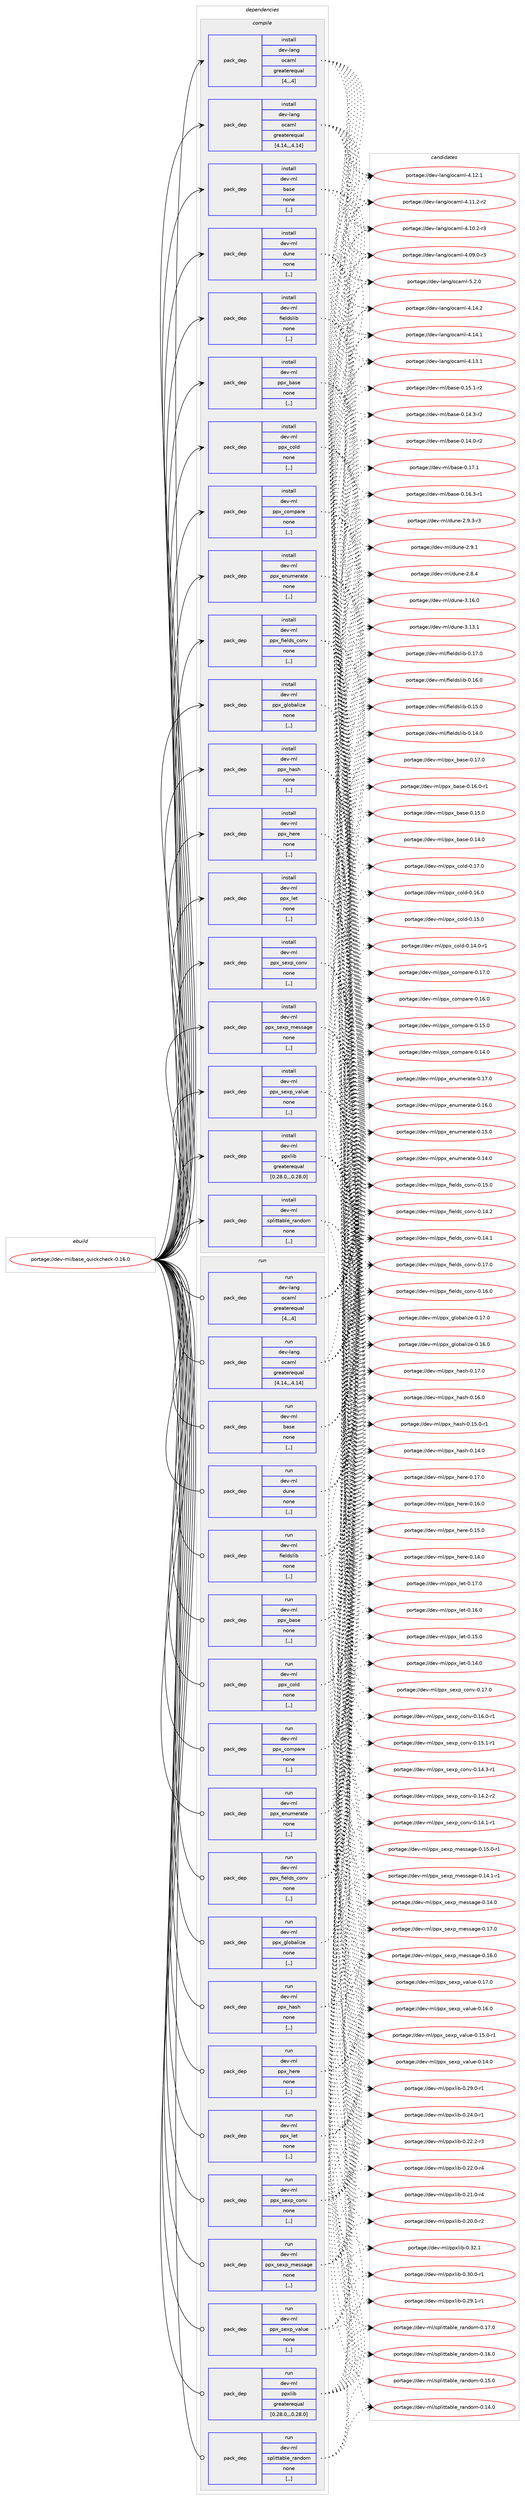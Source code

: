 digraph prolog {

# *************
# Graph options
# *************

newrank=true;
concentrate=true;
compound=true;
graph [rankdir=LR,fontname=Helvetica,fontsize=10,ranksep=1.5];#, ranksep=2.5, nodesep=0.2];
edge  [arrowhead=vee];
node  [fontname=Helvetica,fontsize=10];

# **********
# The ebuild
# **********

subgraph cluster_leftcol {
color=gray;
label=<<i>ebuild</i>>;
id [label="portage://dev-ml/base_quickcheck-0.16.0", color=red, width=4, href="../dev-ml/base_quickcheck-0.16.0.svg"];
}

# ****************
# The dependencies
# ****************

subgraph cluster_midcol {
color=gray;
label=<<i>dependencies</i>>;
subgraph cluster_compile {
fillcolor="#eeeeee";
style=filled;
label=<<i>compile</i>>;
subgraph pack447653 {
dependency611896 [label=<<TABLE BORDER="0" CELLBORDER="1" CELLSPACING="0" CELLPADDING="4" WIDTH="220"><TR><TD ROWSPAN="6" CELLPADDING="30">pack_dep</TD></TR><TR><TD WIDTH="110">install</TD></TR><TR><TD>dev-lang</TD></TR><TR><TD>ocaml</TD></TR><TR><TD>greaterequal</TD></TR><TR><TD>[4,,,4]</TD></TR></TABLE>>, shape=none, color=blue];
}
id:e -> dependency611896:w [weight=20,style="solid",arrowhead="vee"];
subgraph pack447654 {
dependency611897 [label=<<TABLE BORDER="0" CELLBORDER="1" CELLSPACING="0" CELLPADDING="4" WIDTH="220"><TR><TD ROWSPAN="6" CELLPADDING="30">pack_dep</TD></TR><TR><TD WIDTH="110">install</TD></TR><TR><TD>dev-lang</TD></TR><TR><TD>ocaml</TD></TR><TR><TD>greaterequal</TD></TR><TR><TD>[4.14,,,4.14]</TD></TR></TABLE>>, shape=none, color=blue];
}
id:e -> dependency611897:w [weight=20,style="solid",arrowhead="vee"];
subgraph pack447655 {
dependency611898 [label=<<TABLE BORDER="0" CELLBORDER="1" CELLSPACING="0" CELLPADDING="4" WIDTH="220"><TR><TD ROWSPAN="6" CELLPADDING="30">pack_dep</TD></TR><TR><TD WIDTH="110">install</TD></TR><TR><TD>dev-ml</TD></TR><TR><TD>base</TD></TR><TR><TD>none</TD></TR><TR><TD>[,,]</TD></TR></TABLE>>, shape=none, color=blue];
}
id:e -> dependency611898:w [weight=20,style="solid",arrowhead="vee"];
subgraph pack447656 {
dependency611899 [label=<<TABLE BORDER="0" CELLBORDER="1" CELLSPACING="0" CELLPADDING="4" WIDTH="220"><TR><TD ROWSPAN="6" CELLPADDING="30">pack_dep</TD></TR><TR><TD WIDTH="110">install</TD></TR><TR><TD>dev-ml</TD></TR><TR><TD>dune</TD></TR><TR><TD>none</TD></TR><TR><TD>[,,]</TD></TR></TABLE>>, shape=none, color=blue];
}
id:e -> dependency611899:w [weight=20,style="solid",arrowhead="vee"];
subgraph pack447657 {
dependency611900 [label=<<TABLE BORDER="0" CELLBORDER="1" CELLSPACING="0" CELLPADDING="4" WIDTH="220"><TR><TD ROWSPAN="6" CELLPADDING="30">pack_dep</TD></TR><TR><TD WIDTH="110">install</TD></TR><TR><TD>dev-ml</TD></TR><TR><TD>fieldslib</TD></TR><TR><TD>none</TD></TR><TR><TD>[,,]</TD></TR></TABLE>>, shape=none, color=blue];
}
id:e -> dependency611900:w [weight=20,style="solid",arrowhead="vee"];
subgraph pack447658 {
dependency611901 [label=<<TABLE BORDER="0" CELLBORDER="1" CELLSPACING="0" CELLPADDING="4" WIDTH="220"><TR><TD ROWSPAN="6" CELLPADDING="30">pack_dep</TD></TR><TR><TD WIDTH="110">install</TD></TR><TR><TD>dev-ml</TD></TR><TR><TD>ppx_base</TD></TR><TR><TD>none</TD></TR><TR><TD>[,,]</TD></TR></TABLE>>, shape=none, color=blue];
}
id:e -> dependency611901:w [weight=20,style="solid",arrowhead="vee"];
subgraph pack447659 {
dependency611902 [label=<<TABLE BORDER="0" CELLBORDER="1" CELLSPACING="0" CELLPADDING="4" WIDTH="220"><TR><TD ROWSPAN="6" CELLPADDING="30">pack_dep</TD></TR><TR><TD WIDTH="110">install</TD></TR><TR><TD>dev-ml</TD></TR><TR><TD>ppx_cold</TD></TR><TR><TD>none</TD></TR><TR><TD>[,,]</TD></TR></TABLE>>, shape=none, color=blue];
}
id:e -> dependency611902:w [weight=20,style="solid",arrowhead="vee"];
subgraph pack447660 {
dependency611903 [label=<<TABLE BORDER="0" CELLBORDER="1" CELLSPACING="0" CELLPADDING="4" WIDTH="220"><TR><TD ROWSPAN="6" CELLPADDING="30">pack_dep</TD></TR><TR><TD WIDTH="110">install</TD></TR><TR><TD>dev-ml</TD></TR><TR><TD>ppx_compare</TD></TR><TR><TD>none</TD></TR><TR><TD>[,,]</TD></TR></TABLE>>, shape=none, color=blue];
}
id:e -> dependency611903:w [weight=20,style="solid",arrowhead="vee"];
subgraph pack447661 {
dependency611904 [label=<<TABLE BORDER="0" CELLBORDER="1" CELLSPACING="0" CELLPADDING="4" WIDTH="220"><TR><TD ROWSPAN="6" CELLPADDING="30">pack_dep</TD></TR><TR><TD WIDTH="110">install</TD></TR><TR><TD>dev-ml</TD></TR><TR><TD>ppx_enumerate</TD></TR><TR><TD>none</TD></TR><TR><TD>[,,]</TD></TR></TABLE>>, shape=none, color=blue];
}
id:e -> dependency611904:w [weight=20,style="solid",arrowhead="vee"];
subgraph pack447662 {
dependency611905 [label=<<TABLE BORDER="0" CELLBORDER="1" CELLSPACING="0" CELLPADDING="4" WIDTH="220"><TR><TD ROWSPAN="6" CELLPADDING="30">pack_dep</TD></TR><TR><TD WIDTH="110">install</TD></TR><TR><TD>dev-ml</TD></TR><TR><TD>ppx_fields_conv</TD></TR><TR><TD>none</TD></TR><TR><TD>[,,]</TD></TR></TABLE>>, shape=none, color=blue];
}
id:e -> dependency611905:w [weight=20,style="solid",arrowhead="vee"];
subgraph pack447663 {
dependency611906 [label=<<TABLE BORDER="0" CELLBORDER="1" CELLSPACING="0" CELLPADDING="4" WIDTH="220"><TR><TD ROWSPAN="6" CELLPADDING="30">pack_dep</TD></TR><TR><TD WIDTH="110">install</TD></TR><TR><TD>dev-ml</TD></TR><TR><TD>ppx_globalize</TD></TR><TR><TD>none</TD></TR><TR><TD>[,,]</TD></TR></TABLE>>, shape=none, color=blue];
}
id:e -> dependency611906:w [weight=20,style="solid",arrowhead="vee"];
subgraph pack447664 {
dependency611907 [label=<<TABLE BORDER="0" CELLBORDER="1" CELLSPACING="0" CELLPADDING="4" WIDTH="220"><TR><TD ROWSPAN="6" CELLPADDING="30">pack_dep</TD></TR><TR><TD WIDTH="110">install</TD></TR><TR><TD>dev-ml</TD></TR><TR><TD>ppx_hash</TD></TR><TR><TD>none</TD></TR><TR><TD>[,,]</TD></TR></TABLE>>, shape=none, color=blue];
}
id:e -> dependency611907:w [weight=20,style="solid",arrowhead="vee"];
subgraph pack447665 {
dependency611908 [label=<<TABLE BORDER="0" CELLBORDER="1" CELLSPACING="0" CELLPADDING="4" WIDTH="220"><TR><TD ROWSPAN="6" CELLPADDING="30">pack_dep</TD></TR><TR><TD WIDTH="110">install</TD></TR><TR><TD>dev-ml</TD></TR><TR><TD>ppx_here</TD></TR><TR><TD>none</TD></TR><TR><TD>[,,]</TD></TR></TABLE>>, shape=none, color=blue];
}
id:e -> dependency611908:w [weight=20,style="solid",arrowhead="vee"];
subgraph pack447666 {
dependency611909 [label=<<TABLE BORDER="0" CELLBORDER="1" CELLSPACING="0" CELLPADDING="4" WIDTH="220"><TR><TD ROWSPAN="6" CELLPADDING="30">pack_dep</TD></TR><TR><TD WIDTH="110">install</TD></TR><TR><TD>dev-ml</TD></TR><TR><TD>ppx_let</TD></TR><TR><TD>none</TD></TR><TR><TD>[,,]</TD></TR></TABLE>>, shape=none, color=blue];
}
id:e -> dependency611909:w [weight=20,style="solid",arrowhead="vee"];
subgraph pack447667 {
dependency611910 [label=<<TABLE BORDER="0" CELLBORDER="1" CELLSPACING="0" CELLPADDING="4" WIDTH="220"><TR><TD ROWSPAN="6" CELLPADDING="30">pack_dep</TD></TR><TR><TD WIDTH="110">install</TD></TR><TR><TD>dev-ml</TD></TR><TR><TD>ppx_sexp_conv</TD></TR><TR><TD>none</TD></TR><TR><TD>[,,]</TD></TR></TABLE>>, shape=none, color=blue];
}
id:e -> dependency611910:w [weight=20,style="solid",arrowhead="vee"];
subgraph pack447668 {
dependency611911 [label=<<TABLE BORDER="0" CELLBORDER="1" CELLSPACING="0" CELLPADDING="4" WIDTH="220"><TR><TD ROWSPAN="6" CELLPADDING="30">pack_dep</TD></TR><TR><TD WIDTH="110">install</TD></TR><TR><TD>dev-ml</TD></TR><TR><TD>ppx_sexp_message</TD></TR><TR><TD>none</TD></TR><TR><TD>[,,]</TD></TR></TABLE>>, shape=none, color=blue];
}
id:e -> dependency611911:w [weight=20,style="solid",arrowhead="vee"];
subgraph pack447669 {
dependency611912 [label=<<TABLE BORDER="0" CELLBORDER="1" CELLSPACING="0" CELLPADDING="4" WIDTH="220"><TR><TD ROWSPAN="6" CELLPADDING="30">pack_dep</TD></TR><TR><TD WIDTH="110">install</TD></TR><TR><TD>dev-ml</TD></TR><TR><TD>ppx_sexp_value</TD></TR><TR><TD>none</TD></TR><TR><TD>[,,]</TD></TR></TABLE>>, shape=none, color=blue];
}
id:e -> dependency611912:w [weight=20,style="solid",arrowhead="vee"];
subgraph pack447670 {
dependency611913 [label=<<TABLE BORDER="0" CELLBORDER="1" CELLSPACING="0" CELLPADDING="4" WIDTH="220"><TR><TD ROWSPAN="6" CELLPADDING="30">pack_dep</TD></TR><TR><TD WIDTH="110">install</TD></TR><TR><TD>dev-ml</TD></TR><TR><TD>ppxlib</TD></TR><TR><TD>greaterequal</TD></TR><TR><TD>[0.28.0,,,0.28.0]</TD></TR></TABLE>>, shape=none, color=blue];
}
id:e -> dependency611913:w [weight=20,style="solid",arrowhead="vee"];
subgraph pack447671 {
dependency611914 [label=<<TABLE BORDER="0" CELLBORDER="1" CELLSPACING="0" CELLPADDING="4" WIDTH="220"><TR><TD ROWSPAN="6" CELLPADDING="30">pack_dep</TD></TR><TR><TD WIDTH="110">install</TD></TR><TR><TD>dev-ml</TD></TR><TR><TD>splittable_random</TD></TR><TR><TD>none</TD></TR><TR><TD>[,,]</TD></TR></TABLE>>, shape=none, color=blue];
}
id:e -> dependency611914:w [weight=20,style="solid",arrowhead="vee"];
}
subgraph cluster_compileandrun {
fillcolor="#eeeeee";
style=filled;
label=<<i>compile and run</i>>;
}
subgraph cluster_run {
fillcolor="#eeeeee";
style=filled;
label=<<i>run</i>>;
subgraph pack447672 {
dependency611915 [label=<<TABLE BORDER="0" CELLBORDER="1" CELLSPACING="0" CELLPADDING="4" WIDTH="220"><TR><TD ROWSPAN="6" CELLPADDING="30">pack_dep</TD></TR><TR><TD WIDTH="110">run</TD></TR><TR><TD>dev-lang</TD></TR><TR><TD>ocaml</TD></TR><TR><TD>greaterequal</TD></TR><TR><TD>[4,,,4]</TD></TR></TABLE>>, shape=none, color=blue];
}
id:e -> dependency611915:w [weight=20,style="solid",arrowhead="odot"];
subgraph pack447673 {
dependency611916 [label=<<TABLE BORDER="0" CELLBORDER="1" CELLSPACING="0" CELLPADDING="4" WIDTH="220"><TR><TD ROWSPAN="6" CELLPADDING="30">pack_dep</TD></TR><TR><TD WIDTH="110">run</TD></TR><TR><TD>dev-lang</TD></TR><TR><TD>ocaml</TD></TR><TR><TD>greaterequal</TD></TR><TR><TD>[4.14,,,4.14]</TD></TR></TABLE>>, shape=none, color=blue];
}
id:e -> dependency611916:w [weight=20,style="solid",arrowhead="odot"];
subgraph pack447674 {
dependency611917 [label=<<TABLE BORDER="0" CELLBORDER="1" CELLSPACING="0" CELLPADDING="4" WIDTH="220"><TR><TD ROWSPAN="6" CELLPADDING="30">pack_dep</TD></TR><TR><TD WIDTH="110">run</TD></TR><TR><TD>dev-ml</TD></TR><TR><TD>base</TD></TR><TR><TD>none</TD></TR><TR><TD>[,,]</TD></TR></TABLE>>, shape=none, color=blue];
}
id:e -> dependency611917:w [weight=20,style="solid",arrowhead="odot"];
subgraph pack447675 {
dependency611918 [label=<<TABLE BORDER="0" CELLBORDER="1" CELLSPACING="0" CELLPADDING="4" WIDTH="220"><TR><TD ROWSPAN="6" CELLPADDING="30">pack_dep</TD></TR><TR><TD WIDTH="110">run</TD></TR><TR><TD>dev-ml</TD></TR><TR><TD>dune</TD></TR><TR><TD>none</TD></TR><TR><TD>[,,]</TD></TR></TABLE>>, shape=none, color=blue];
}
id:e -> dependency611918:w [weight=20,style="solid",arrowhead="odot"];
subgraph pack447676 {
dependency611919 [label=<<TABLE BORDER="0" CELLBORDER="1" CELLSPACING="0" CELLPADDING="4" WIDTH="220"><TR><TD ROWSPAN="6" CELLPADDING="30">pack_dep</TD></TR><TR><TD WIDTH="110">run</TD></TR><TR><TD>dev-ml</TD></TR><TR><TD>fieldslib</TD></TR><TR><TD>none</TD></TR><TR><TD>[,,]</TD></TR></TABLE>>, shape=none, color=blue];
}
id:e -> dependency611919:w [weight=20,style="solid",arrowhead="odot"];
subgraph pack447677 {
dependency611920 [label=<<TABLE BORDER="0" CELLBORDER="1" CELLSPACING="0" CELLPADDING="4" WIDTH="220"><TR><TD ROWSPAN="6" CELLPADDING="30">pack_dep</TD></TR><TR><TD WIDTH="110">run</TD></TR><TR><TD>dev-ml</TD></TR><TR><TD>ppx_base</TD></TR><TR><TD>none</TD></TR><TR><TD>[,,]</TD></TR></TABLE>>, shape=none, color=blue];
}
id:e -> dependency611920:w [weight=20,style="solid",arrowhead="odot"];
subgraph pack447678 {
dependency611921 [label=<<TABLE BORDER="0" CELLBORDER="1" CELLSPACING="0" CELLPADDING="4" WIDTH="220"><TR><TD ROWSPAN="6" CELLPADDING="30">pack_dep</TD></TR><TR><TD WIDTH="110">run</TD></TR><TR><TD>dev-ml</TD></TR><TR><TD>ppx_cold</TD></TR><TR><TD>none</TD></TR><TR><TD>[,,]</TD></TR></TABLE>>, shape=none, color=blue];
}
id:e -> dependency611921:w [weight=20,style="solid",arrowhead="odot"];
subgraph pack447679 {
dependency611922 [label=<<TABLE BORDER="0" CELLBORDER="1" CELLSPACING="0" CELLPADDING="4" WIDTH="220"><TR><TD ROWSPAN="6" CELLPADDING="30">pack_dep</TD></TR><TR><TD WIDTH="110">run</TD></TR><TR><TD>dev-ml</TD></TR><TR><TD>ppx_compare</TD></TR><TR><TD>none</TD></TR><TR><TD>[,,]</TD></TR></TABLE>>, shape=none, color=blue];
}
id:e -> dependency611922:w [weight=20,style="solid",arrowhead="odot"];
subgraph pack447680 {
dependency611923 [label=<<TABLE BORDER="0" CELLBORDER="1" CELLSPACING="0" CELLPADDING="4" WIDTH="220"><TR><TD ROWSPAN="6" CELLPADDING="30">pack_dep</TD></TR><TR><TD WIDTH="110">run</TD></TR><TR><TD>dev-ml</TD></TR><TR><TD>ppx_enumerate</TD></TR><TR><TD>none</TD></TR><TR><TD>[,,]</TD></TR></TABLE>>, shape=none, color=blue];
}
id:e -> dependency611923:w [weight=20,style="solid",arrowhead="odot"];
subgraph pack447681 {
dependency611924 [label=<<TABLE BORDER="0" CELLBORDER="1" CELLSPACING="0" CELLPADDING="4" WIDTH="220"><TR><TD ROWSPAN="6" CELLPADDING="30">pack_dep</TD></TR><TR><TD WIDTH="110">run</TD></TR><TR><TD>dev-ml</TD></TR><TR><TD>ppx_fields_conv</TD></TR><TR><TD>none</TD></TR><TR><TD>[,,]</TD></TR></TABLE>>, shape=none, color=blue];
}
id:e -> dependency611924:w [weight=20,style="solid",arrowhead="odot"];
subgraph pack447682 {
dependency611925 [label=<<TABLE BORDER="0" CELLBORDER="1" CELLSPACING="0" CELLPADDING="4" WIDTH="220"><TR><TD ROWSPAN="6" CELLPADDING="30">pack_dep</TD></TR><TR><TD WIDTH="110">run</TD></TR><TR><TD>dev-ml</TD></TR><TR><TD>ppx_globalize</TD></TR><TR><TD>none</TD></TR><TR><TD>[,,]</TD></TR></TABLE>>, shape=none, color=blue];
}
id:e -> dependency611925:w [weight=20,style="solid",arrowhead="odot"];
subgraph pack447683 {
dependency611926 [label=<<TABLE BORDER="0" CELLBORDER="1" CELLSPACING="0" CELLPADDING="4" WIDTH="220"><TR><TD ROWSPAN="6" CELLPADDING="30">pack_dep</TD></TR><TR><TD WIDTH="110">run</TD></TR><TR><TD>dev-ml</TD></TR><TR><TD>ppx_hash</TD></TR><TR><TD>none</TD></TR><TR><TD>[,,]</TD></TR></TABLE>>, shape=none, color=blue];
}
id:e -> dependency611926:w [weight=20,style="solid",arrowhead="odot"];
subgraph pack447684 {
dependency611927 [label=<<TABLE BORDER="0" CELLBORDER="1" CELLSPACING="0" CELLPADDING="4" WIDTH="220"><TR><TD ROWSPAN="6" CELLPADDING="30">pack_dep</TD></TR><TR><TD WIDTH="110">run</TD></TR><TR><TD>dev-ml</TD></TR><TR><TD>ppx_here</TD></TR><TR><TD>none</TD></TR><TR><TD>[,,]</TD></TR></TABLE>>, shape=none, color=blue];
}
id:e -> dependency611927:w [weight=20,style="solid",arrowhead="odot"];
subgraph pack447685 {
dependency611928 [label=<<TABLE BORDER="0" CELLBORDER="1" CELLSPACING="0" CELLPADDING="4" WIDTH="220"><TR><TD ROWSPAN="6" CELLPADDING="30">pack_dep</TD></TR><TR><TD WIDTH="110">run</TD></TR><TR><TD>dev-ml</TD></TR><TR><TD>ppx_let</TD></TR><TR><TD>none</TD></TR><TR><TD>[,,]</TD></TR></TABLE>>, shape=none, color=blue];
}
id:e -> dependency611928:w [weight=20,style="solid",arrowhead="odot"];
subgraph pack447686 {
dependency611929 [label=<<TABLE BORDER="0" CELLBORDER="1" CELLSPACING="0" CELLPADDING="4" WIDTH="220"><TR><TD ROWSPAN="6" CELLPADDING="30">pack_dep</TD></TR><TR><TD WIDTH="110">run</TD></TR><TR><TD>dev-ml</TD></TR><TR><TD>ppx_sexp_conv</TD></TR><TR><TD>none</TD></TR><TR><TD>[,,]</TD></TR></TABLE>>, shape=none, color=blue];
}
id:e -> dependency611929:w [weight=20,style="solid",arrowhead="odot"];
subgraph pack447687 {
dependency611930 [label=<<TABLE BORDER="0" CELLBORDER="1" CELLSPACING="0" CELLPADDING="4" WIDTH="220"><TR><TD ROWSPAN="6" CELLPADDING="30">pack_dep</TD></TR><TR><TD WIDTH="110">run</TD></TR><TR><TD>dev-ml</TD></TR><TR><TD>ppx_sexp_message</TD></TR><TR><TD>none</TD></TR><TR><TD>[,,]</TD></TR></TABLE>>, shape=none, color=blue];
}
id:e -> dependency611930:w [weight=20,style="solid",arrowhead="odot"];
subgraph pack447688 {
dependency611931 [label=<<TABLE BORDER="0" CELLBORDER="1" CELLSPACING="0" CELLPADDING="4" WIDTH="220"><TR><TD ROWSPAN="6" CELLPADDING="30">pack_dep</TD></TR><TR><TD WIDTH="110">run</TD></TR><TR><TD>dev-ml</TD></TR><TR><TD>ppx_sexp_value</TD></TR><TR><TD>none</TD></TR><TR><TD>[,,]</TD></TR></TABLE>>, shape=none, color=blue];
}
id:e -> dependency611931:w [weight=20,style="solid",arrowhead="odot"];
subgraph pack447689 {
dependency611932 [label=<<TABLE BORDER="0" CELLBORDER="1" CELLSPACING="0" CELLPADDING="4" WIDTH="220"><TR><TD ROWSPAN="6" CELLPADDING="30">pack_dep</TD></TR><TR><TD WIDTH="110">run</TD></TR><TR><TD>dev-ml</TD></TR><TR><TD>ppxlib</TD></TR><TR><TD>greaterequal</TD></TR><TR><TD>[0.28.0,,,0.28.0]</TD></TR></TABLE>>, shape=none, color=blue];
}
id:e -> dependency611932:w [weight=20,style="solid",arrowhead="odot"];
subgraph pack447690 {
dependency611933 [label=<<TABLE BORDER="0" CELLBORDER="1" CELLSPACING="0" CELLPADDING="4" WIDTH="220"><TR><TD ROWSPAN="6" CELLPADDING="30">pack_dep</TD></TR><TR><TD WIDTH="110">run</TD></TR><TR><TD>dev-ml</TD></TR><TR><TD>splittable_random</TD></TR><TR><TD>none</TD></TR><TR><TD>[,,]</TD></TR></TABLE>>, shape=none, color=blue];
}
id:e -> dependency611933:w [weight=20,style="solid",arrowhead="odot"];
}
}

# **************
# The candidates
# **************

subgraph cluster_choices {
rank=same;
color=gray;
label=<<i>candidates</i>>;

subgraph choice447653 {
color=black;
nodesep=1;
choice1001011184510897110103471119997109108455346504648 [label="portage://dev-lang/ocaml-5.2.0", color=red, width=4,href="../dev-lang/ocaml-5.2.0.svg"];
choice100101118451089711010347111999710910845524649524650 [label="portage://dev-lang/ocaml-4.14.2", color=red, width=4,href="../dev-lang/ocaml-4.14.2.svg"];
choice100101118451089711010347111999710910845524649524649 [label="portage://dev-lang/ocaml-4.14.1", color=red, width=4,href="../dev-lang/ocaml-4.14.1.svg"];
choice100101118451089711010347111999710910845524649514649 [label="portage://dev-lang/ocaml-4.13.1", color=red, width=4,href="../dev-lang/ocaml-4.13.1.svg"];
choice100101118451089711010347111999710910845524649504649 [label="portage://dev-lang/ocaml-4.12.1", color=red, width=4,href="../dev-lang/ocaml-4.12.1.svg"];
choice1001011184510897110103471119997109108455246494946504511450 [label="portage://dev-lang/ocaml-4.11.2-r2", color=red, width=4,href="../dev-lang/ocaml-4.11.2-r2.svg"];
choice1001011184510897110103471119997109108455246494846504511451 [label="portage://dev-lang/ocaml-4.10.2-r3", color=red, width=4,href="../dev-lang/ocaml-4.10.2-r3.svg"];
choice1001011184510897110103471119997109108455246485746484511451 [label="portage://dev-lang/ocaml-4.09.0-r3", color=red, width=4,href="../dev-lang/ocaml-4.09.0-r3.svg"];
dependency611896:e -> choice1001011184510897110103471119997109108455346504648:w [style=dotted,weight="100"];
dependency611896:e -> choice100101118451089711010347111999710910845524649524650:w [style=dotted,weight="100"];
dependency611896:e -> choice100101118451089711010347111999710910845524649524649:w [style=dotted,weight="100"];
dependency611896:e -> choice100101118451089711010347111999710910845524649514649:w [style=dotted,weight="100"];
dependency611896:e -> choice100101118451089711010347111999710910845524649504649:w [style=dotted,weight="100"];
dependency611896:e -> choice1001011184510897110103471119997109108455246494946504511450:w [style=dotted,weight="100"];
dependency611896:e -> choice1001011184510897110103471119997109108455246494846504511451:w [style=dotted,weight="100"];
dependency611896:e -> choice1001011184510897110103471119997109108455246485746484511451:w [style=dotted,weight="100"];
}
subgraph choice447654 {
color=black;
nodesep=1;
choice1001011184510897110103471119997109108455346504648 [label="portage://dev-lang/ocaml-5.2.0", color=red, width=4,href="../dev-lang/ocaml-5.2.0.svg"];
choice100101118451089711010347111999710910845524649524650 [label="portage://dev-lang/ocaml-4.14.2", color=red, width=4,href="../dev-lang/ocaml-4.14.2.svg"];
choice100101118451089711010347111999710910845524649524649 [label="portage://dev-lang/ocaml-4.14.1", color=red, width=4,href="../dev-lang/ocaml-4.14.1.svg"];
choice100101118451089711010347111999710910845524649514649 [label="portage://dev-lang/ocaml-4.13.1", color=red, width=4,href="../dev-lang/ocaml-4.13.1.svg"];
choice100101118451089711010347111999710910845524649504649 [label="portage://dev-lang/ocaml-4.12.1", color=red, width=4,href="../dev-lang/ocaml-4.12.1.svg"];
choice1001011184510897110103471119997109108455246494946504511450 [label="portage://dev-lang/ocaml-4.11.2-r2", color=red, width=4,href="../dev-lang/ocaml-4.11.2-r2.svg"];
choice1001011184510897110103471119997109108455246494846504511451 [label="portage://dev-lang/ocaml-4.10.2-r3", color=red, width=4,href="../dev-lang/ocaml-4.10.2-r3.svg"];
choice1001011184510897110103471119997109108455246485746484511451 [label="portage://dev-lang/ocaml-4.09.0-r3", color=red, width=4,href="../dev-lang/ocaml-4.09.0-r3.svg"];
dependency611897:e -> choice1001011184510897110103471119997109108455346504648:w [style=dotted,weight="100"];
dependency611897:e -> choice100101118451089711010347111999710910845524649524650:w [style=dotted,weight="100"];
dependency611897:e -> choice100101118451089711010347111999710910845524649524649:w [style=dotted,weight="100"];
dependency611897:e -> choice100101118451089711010347111999710910845524649514649:w [style=dotted,weight="100"];
dependency611897:e -> choice100101118451089711010347111999710910845524649504649:w [style=dotted,weight="100"];
dependency611897:e -> choice1001011184510897110103471119997109108455246494946504511450:w [style=dotted,weight="100"];
dependency611897:e -> choice1001011184510897110103471119997109108455246494846504511451:w [style=dotted,weight="100"];
dependency611897:e -> choice1001011184510897110103471119997109108455246485746484511451:w [style=dotted,weight="100"];
}
subgraph choice447655 {
color=black;
nodesep=1;
choice1001011184510910847989711510145484649554649 [label="portage://dev-ml/base-0.17.1", color=red, width=4,href="../dev-ml/base-0.17.1.svg"];
choice10010111845109108479897115101454846495446514511449 [label="portage://dev-ml/base-0.16.3-r1", color=red, width=4,href="../dev-ml/base-0.16.3-r1.svg"];
choice10010111845109108479897115101454846495346494511450 [label="portage://dev-ml/base-0.15.1-r2", color=red, width=4,href="../dev-ml/base-0.15.1-r2.svg"];
choice10010111845109108479897115101454846495246514511450 [label="portage://dev-ml/base-0.14.3-r2", color=red, width=4,href="../dev-ml/base-0.14.3-r2.svg"];
choice10010111845109108479897115101454846495246484511450 [label="portage://dev-ml/base-0.14.0-r2", color=red, width=4,href="../dev-ml/base-0.14.0-r2.svg"];
dependency611898:e -> choice1001011184510910847989711510145484649554649:w [style=dotted,weight="100"];
dependency611898:e -> choice10010111845109108479897115101454846495446514511449:w [style=dotted,weight="100"];
dependency611898:e -> choice10010111845109108479897115101454846495346494511450:w [style=dotted,weight="100"];
dependency611898:e -> choice10010111845109108479897115101454846495246514511450:w [style=dotted,weight="100"];
dependency611898:e -> choice10010111845109108479897115101454846495246484511450:w [style=dotted,weight="100"];
}
subgraph choice447656 {
color=black;
nodesep=1;
choice100101118451091084710011711010145514649544648 [label="portage://dev-ml/dune-3.16.0", color=red, width=4,href="../dev-ml/dune-3.16.0.svg"];
choice100101118451091084710011711010145514649514649 [label="portage://dev-ml/dune-3.13.1", color=red, width=4,href="../dev-ml/dune-3.13.1.svg"];
choice10010111845109108471001171101014550465746514511451 [label="portage://dev-ml/dune-2.9.3-r3", color=red, width=4,href="../dev-ml/dune-2.9.3-r3.svg"];
choice1001011184510910847100117110101455046574649 [label="portage://dev-ml/dune-2.9.1", color=red, width=4,href="../dev-ml/dune-2.9.1.svg"];
choice1001011184510910847100117110101455046564652 [label="portage://dev-ml/dune-2.8.4", color=red, width=4,href="../dev-ml/dune-2.8.4.svg"];
dependency611899:e -> choice100101118451091084710011711010145514649544648:w [style=dotted,weight="100"];
dependency611899:e -> choice100101118451091084710011711010145514649514649:w [style=dotted,weight="100"];
dependency611899:e -> choice10010111845109108471001171101014550465746514511451:w [style=dotted,weight="100"];
dependency611899:e -> choice1001011184510910847100117110101455046574649:w [style=dotted,weight="100"];
dependency611899:e -> choice1001011184510910847100117110101455046564652:w [style=dotted,weight="100"];
}
subgraph choice447657 {
color=black;
nodesep=1;
choice10010111845109108471021051011081001151081059845484649554648 [label="portage://dev-ml/fieldslib-0.17.0", color=red, width=4,href="../dev-ml/fieldslib-0.17.0.svg"];
choice10010111845109108471021051011081001151081059845484649544648 [label="portage://dev-ml/fieldslib-0.16.0", color=red, width=4,href="../dev-ml/fieldslib-0.16.0.svg"];
choice10010111845109108471021051011081001151081059845484649534648 [label="portage://dev-ml/fieldslib-0.15.0", color=red, width=4,href="../dev-ml/fieldslib-0.15.0.svg"];
choice10010111845109108471021051011081001151081059845484649524648 [label="portage://dev-ml/fieldslib-0.14.0", color=red, width=4,href="../dev-ml/fieldslib-0.14.0.svg"];
dependency611900:e -> choice10010111845109108471021051011081001151081059845484649554648:w [style=dotted,weight="100"];
dependency611900:e -> choice10010111845109108471021051011081001151081059845484649544648:w [style=dotted,weight="100"];
dependency611900:e -> choice10010111845109108471021051011081001151081059845484649534648:w [style=dotted,weight="100"];
dependency611900:e -> choice10010111845109108471021051011081001151081059845484649524648:w [style=dotted,weight="100"];
}
subgraph choice447658 {
color=black;
nodesep=1;
choice100101118451091084711211212095989711510145484649554648 [label="portage://dev-ml/ppx_base-0.17.0", color=red, width=4,href="../dev-ml/ppx_base-0.17.0.svg"];
choice1001011184510910847112112120959897115101454846495446484511449 [label="portage://dev-ml/ppx_base-0.16.0-r1", color=red, width=4,href="../dev-ml/ppx_base-0.16.0-r1.svg"];
choice100101118451091084711211212095989711510145484649534648 [label="portage://dev-ml/ppx_base-0.15.0", color=red, width=4,href="../dev-ml/ppx_base-0.15.0.svg"];
choice100101118451091084711211212095989711510145484649524648 [label="portage://dev-ml/ppx_base-0.14.0", color=red, width=4,href="../dev-ml/ppx_base-0.14.0.svg"];
dependency611901:e -> choice100101118451091084711211212095989711510145484649554648:w [style=dotted,weight="100"];
dependency611901:e -> choice1001011184510910847112112120959897115101454846495446484511449:w [style=dotted,weight="100"];
dependency611901:e -> choice100101118451091084711211212095989711510145484649534648:w [style=dotted,weight="100"];
dependency611901:e -> choice100101118451091084711211212095989711510145484649524648:w [style=dotted,weight="100"];
}
subgraph choice447659 {
color=black;
nodesep=1;
choice1001011184510910847112112120959911110810045484649554648 [label="portage://dev-ml/ppx_cold-0.17.0", color=red, width=4,href="../dev-ml/ppx_cold-0.17.0.svg"];
choice1001011184510910847112112120959911110810045484649544648 [label="portage://dev-ml/ppx_cold-0.16.0", color=red, width=4,href="../dev-ml/ppx_cold-0.16.0.svg"];
choice1001011184510910847112112120959911110810045484649534648 [label="portage://dev-ml/ppx_cold-0.15.0", color=red, width=4,href="../dev-ml/ppx_cold-0.15.0.svg"];
choice10010111845109108471121121209599111108100454846495246484511449 [label="portage://dev-ml/ppx_cold-0.14.0-r1", color=red, width=4,href="../dev-ml/ppx_cold-0.14.0-r1.svg"];
dependency611902:e -> choice1001011184510910847112112120959911110810045484649554648:w [style=dotted,weight="100"];
dependency611902:e -> choice1001011184510910847112112120959911110810045484649544648:w [style=dotted,weight="100"];
dependency611902:e -> choice1001011184510910847112112120959911110810045484649534648:w [style=dotted,weight="100"];
dependency611902:e -> choice10010111845109108471121121209599111108100454846495246484511449:w [style=dotted,weight="100"];
}
subgraph choice447660 {
color=black;
nodesep=1;
choice100101118451091084711211212095991111091129711410145484649554648 [label="portage://dev-ml/ppx_compare-0.17.0", color=red, width=4,href="../dev-ml/ppx_compare-0.17.0.svg"];
choice100101118451091084711211212095991111091129711410145484649544648 [label="portage://dev-ml/ppx_compare-0.16.0", color=red, width=4,href="../dev-ml/ppx_compare-0.16.0.svg"];
choice100101118451091084711211212095991111091129711410145484649534648 [label="portage://dev-ml/ppx_compare-0.15.0", color=red, width=4,href="../dev-ml/ppx_compare-0.15.0.svg"];
choice100101118451091084711211212095991111091129711410145484649524648 [label="portage://dev-ml/ppx_compare-0.14.0", color=red, width=4,href="../dev-ml/ppx_compare-0.14.0.svg"];
dependency611903:e -> choice100101118451091084711211212095991111091129711410145484649554648:w [style=dotted,weight="100"];
dependency611903:e -> choice100101118451091084711211212095991111091129711410145484649544648:w [style=dotted,weight="100"];
dependency611903:e -> choice100101118451091084711211212095991111091129711410145484649534648:w [style=dotted,weight="100"];
dependency611903:e -> choice100101118451091084711211212095991111091129711410145484649524648:w [style=dotted,weight="100"];
}
subgraph choice447661 {
color=black;
nodesep=1;
choice1001011184510910847112112120951011101171091011149711610145484649554648 [label="portage://dev-ml/ppx_enumerate-0.17.0", color=red, width=4,href="../dev-ml/ppx_enumerate-0.17.0.svg"];
choice1001011184510910847112112120951011101171091011149711610145484649544648 [label="portage://dev-ml/ppx_enumerate-0.16.0", color=red, width=4,href="../dev-ml/ppx_enumerate-0.16.0.svg"];
choice1001011184510910847112112120951011101171091011149711610145484649534648 [label="portage://dev-ml/ppx_enumerate-0.15.0", color=red, width=4,href="../dev-ml/ppx_enumerate-0.15.0.svg"];
choice1001011184510910847112112120951011101171091011149711610145484649524648 [label="portage://dev-ml/ppx_enumerate-0.14.0", color=red, width=4,href="../dev-ml/ppx_enumerate-0.14.0.svg"];
dependency611904:e -> choice1001011184510910847112112120951011101171091011149711610145484649554648:w [style=dotted,weight="100"];
dependency611904:e -> choice1001011184510910847112112120951011101171091011149711610145484649544648:w [style=dotted,weight="100"];
dependency611904:e -> choice1001011184510910847112112120951011101171091011149711610145484649534648:w [style=dotted,weight="100"];
dependency611904:e -> choice1001011184510910847112112120951011101171091011149711610145484649524648:w [style=dotted,weight="100"];
}
subgraph choice447662 {
color=black;
nodesep=1;
choice100101118451091084711211212095102105101108100115959911111011845484649554648 [label="portage://dev-ml/ppx_fields_conv-0.17.0", color=red, width=4,href="../dev-ml/ppx_fields_conv-0.17.0.svg"];
choice100101118451091084711211212095102105101108100115959911111011845484649544648 [label="portage://dev-ml/ppx_fields_conv-0.16.0", color=red, width=4,href="../dev-ml/ppx_fields_conv-0.16.0.svg"];
choice100101118451091084711211212095102105101108100115959911111011845484649534648 [label="portage://dev-ml/ppx_fields_conv-0.15.0", color=red, width=4,href="../dev-ml/ppx_fields_conv-0.15.0.svg"];
choice100101118451091084711211212095102105101108100115959911111011845484649524650 [label="portage://dev-ml/ppx_fields_conv-0.14.2", color=red, width=4,href="../dev-ml/ppx_fields_conv-0.14.2.svg"];
choice100101118451091084711211212095102105101108100115959911111011845484649524649 [label="portage://dev-ml/ppx_fields_conv-0.14.1", color=red, width=4,href="../dev-ml/ppx_fields_conv-0.14.1.svg"];
dependency611905:e -> choice100101118451091084711211212095102105101108100115959911111011845484649554648:w [style=dotted,weight="100"];
dependency611905:e -> choice100101118451091084711211212095102105101108100115959911111011845484649544648:w [style=dotted,weight="100"];
dependency611905:e -> choice100101118451091084711211212095102105101108100115959911111011845484649534648:w [style=dotted,weight="100"];
dependency611905:e -> choice100101118451091084711211212095102105101108100115959911111011845484649524650:w [style=dotted,weight="100"];
dependency611905:e -> choice100101118451091084711211212095102105101108100115959911111011845484649524649:w [style=dotted,weight="100"];
}
subgraph choice447663 {
color=black;
nodesep=1;
choice100101118451091084711211212095103108111989710810512210145484649554648 [label="portage://dev-ml/ppx_globalize-0.17.0", color=red, width=4,href="../dev-ml/ppx_globalize-0.17.0.svg"];
choice100101118451091084711211212095103108111989710810512210145484649544648 [label="portage://dev-ml/ppx_globalize-0.16.0", color=red, width=4,href="../dev-ml/ppx_globalize-0.16.0.svg"];
dependency611906:e -> choice100101118451091084711211212095103108111989710810512210145484649554648:w [style=dotted,weight="100"];
dependency611906:e -> choice100101118451091084711211212095103108111989710810512210145484649544648:w [style=dotted,weight="100"];
}
subgraph choice447664 {
color=black;
nodesep=1;
choice1001011184510910847112112120951049711510445484649554648 [label="portage://dev-ml/ppx_hash-0.17.0", color=red, width=4,href="../dev-ml/ppx_hash-0.17.0.svg"];
choice1001011184510910847112112120951049711510445484649544648 [label="portage://dev-ml/ppx_hash-0.16.0", color=red, width=4,href="../dev-ml/ppx_hash-0.16.0.svg"];
choice10010111845109108471121121209510497115104454846495346484511449 [label="portage://dev-ml/ppx_hash-0.15.0-r1", color=red, width=4,href="../dev-ml/ppx_hash-0.15.0-r1.svg"];
choice1001011184510910847112112120951049711510445484649524648 [label="portage://dev-ml/ppx_hash-0.14.0", color=red, width=4,href="../dev-ml/ppx_hash-0.14.0.svg"];
dependency611907:e -> choice1001011184510910847112112120951049711510445484649554648:w [style=dotted,weight="100"];
dependency611907:e -> choice1001011184510910847112112120951049711510445484649544648:w [style=dotted,weight="100"];
dependency611907:e -> choice10010111845109108471121121209510497115104454846495346484511449:w [style=dotted,weight="100"];
dependency611907:e -> choice1001011184510910847112112120951049711510445484649524648:w [style=dotted,weight="100"];
}
subgraph choice447665 {
color=black;
nodesep=1;
choice10010111845109108471121121209510410111410145484649554648 [label="portage://dev-ml/ppx_here-0.17.0", color=red, width=4,href="../dev-ml/ppx_here-0.17.0.svg"];
choice10010111845109108471121121209510410111410145484649544648 [label="portage://dev-ml/ppx_here-0.16.0", color=red, width=4,href="../dev-ml/ppx_here-0.16.0.svg"];
choice10010111845109108471121121209510410111410145484649534648 [label="portage://dev-ml/ppx_here-0.15.0", color=red, width=4,href="../dev-ml/ppx_here-0.15.0.svg"];
choice10010111845109108471121121209510410111410145484649524648 [label="portage://dev-ml/ppx_here-0.14.0", color=red, width=4,href="../dev-ml/ppx_here-0.14.0.svg"];
dependency611908:e -> choice10010111845109108471121121209510410111410145484649554648:w [style=dotted,weight="100"];
dependency611908:e -> choice10010111845109108471121121209510410111410145484649544648:w [style=dotted,weight="100"];
dependency611908:e -> choice10010111845109108471121121209510410111410145484649534648:w [style=dotted,weight="100"];
dependency611908:e -> choice10010111845109108471121121209510410111410145484649524648:w [style=dotted,weight="100"];
}
subgraph choice447666 {
color=black;
nodesep=1;
choice10010111845109108471121121209510810111645484649554648 [label="portage://dev-ml/ppx_let-0.17.0", color=red, width=4,href="../dev-ml/ppx_let-0.17.0.svg"];
choice10010111845109108471121121209510810111645484649544648 [label="portage://dev-ml/ppx_let-0.16.0", color=red, width=4,href="../dev-ml/ppx_let-0.16.0.svg"];
choice10010111845109108471121121209510810111645484649534648 [label="portage://dev-ml/ppx_let-0.15.0", color=red, width=4,href="../dev-ml/ppx_let-0.15.0.svg"];
choice10010111845109108471121121209510810111645484649524648 [label="portage://dev-ml/ppx_let-0.14.0", color=red, width=4,href="../dev-ml/ppx_let-0.14.0.svg"];
dependency611909:e -> choice10010111845109108471121121209510810111645484649554648:w [style=dotted,weight="100"];
dependency611909:e -> choice10010111845109108471121121209510810111645484649544648:w [style=dotted,weight="100"];
dependency611909:e -> choice10010111845109108471121121209510810111645484649534648:w [style=dotted,weight="100"];
dependency611909:e -> choice10010111845109108471121121209510810111645484649524648:w [style=dotted,weight="100"];
}
subgraph choice447667 {
color=black;
nodesep=1;
choice100101118451091084711211212095115101120112959911111011845484649554648 [label="portage://dev-ml/ppx_sexp_conv-0.17.0", color=red, width=4,href="../dev-ml/ppx_sexp_conv-0.17.0.svg"];
choice1001011184510910847112112120951151011201129599111110118454846495446484511449 [label="portage://dev-ml/ppx_sexp_conv-0.16.0-r1", color=red, width=4,href="../dev-ml/ppx_sexp_conv-0.16.0-r1.svg"];
choice1001011184510910847112112120951151011201129599111110118454846495346494511449 [label="portage://dev-ml/ppx_sexp_conv-0.15.1-r1", color=red, width=4,href="../dev-ml/ppx_sexp_conv-0.15.1-r1.svg"];
choice1001011184510910847112112120951151011201129599111110118454846495246514511449 [label="portage://dev-ml/ppx_sexp_conv-0.14.3-r1", color=red, width=4,href="../dev-ml/ppx_sexp_conv-0.14.3-r1.svg"];
choice1001011184510910847112112120951151011201129599111110118454846495246504511450 [label="portage://dev-ml/ppx_sexp_conv-0.14.2-r2", color=red, width=4,href="../dev-ml/ppx_sexp_conv-0.14.2-r2.svg"];
choice1001011184510910847112112120951151011201129599111110118454846495246494511449 [label="portage://dev-ml/ppx_sexp_conv-0.14.1-r1", color=red, width=4,href="../dev-ml/ppx_sexp_conv-0.14.1-r1.svg"];
dependency611910:e -> choice100101118451091084711211212095115101120112959911111011845484649554648:w [style=dotted,weight="100"];
dependency611910:e -> choice1001011184510910847112112120951151011201129599111110118454846495446484511449:w [style=dotted,weight="100"];
dependency611910:e -> choice1001011184510910847112112120951151011201129599111110118454846495346494511449:w [style=dotted,weight="100"];
dependency611910:e -> choice1001011184510910847112112120951151011201129599111110118454846495246514511449:w [style=dotted,weight="100"];
dependency611910:e -> choice1001011184510910847112112120951151011201129599111110118454846495246504511450:w [style=dotted,weight="100"];
dependency611910:e -> choice1001011184510910847112112120951151011201129599111110118454846495246494511449:w [style=dotted,weight="100"];
}
subgraph choice447668 {
color=black;
nodesep=1;
choice100101118451091084711211212095115101120112951091011151159710310145484649554648 [label="portage://dev-ml/ppx_sexp_message-0.17.0", color=red, width=4,href="../dev-ml/ppx_sexp_message-0.17.0.svg"];
choice100101118451091084711211212095115101120112951091011151159710310145484649544648 [label="portage://dev-ml/ppx_sexp_message-0.16.0", color=red, width=4,href="../dev-ml/ppx_sexp_message-0.16.0.svg"];
choice1001011184510910847112112120951151011201129510910111511597103101454846495346484511449 [label="portage://dev-ml/ppx_sexp_message-0.15.0-r1", color=red, width=4,href="../dev-ml/ppx_sexp_message-0.15.0-r1.svg"];
choice1001011184510910847112112120951151011201129510910111511597103101454846495246494511449 [label="portage://dev-ml/ppx_sexp_message-0.14.1-r1", color=red, width=4,href="../dev-ml/ppx_sexp_message-0.14.1-r1.svg"];
choice100101118451091084711211212095115101120112951091011151159710310145484649524648 [label="portage://dev-ml/ppx_sexp_message-0.14.0", color=red, width=4,href="../dev-ml/ppx_sexp_message-0.14.0.svg"];
dependency611911:e -> choice100101118451091084711211212095115101120112951091011151159710310145484649554648:w [style=dotted,weight="100"];
dependency611911:e -> choice100101118451091084711211212095115101120112951091011151159710310145484649544648:w [style=dotted,weight="100"];
dependency611911:e -> choice1001011184510910847112112120951151011201129510910111511597103101454846495346484511449:w [style=dotted,weight="100"];
dependency611911:e -> choice1001011184510910847112112120951151011201129510910111511597103101454846495246494511449:w [style=dotted,weight="100"];
dependency611911:e -> choice100101118451091084711211212095115101120112951091011151159710310145484649524648:w [style=dotted,weight="100"];
}
subgraph choice447669 {
color=black;
nodesep=1;
choice100101118451091084711211212095115101120112951189710811710145484649554648 [label="portage://dev-ml/ppx_sexp_value-0.17.0", color=red, width=4,href="../dev-ml/ppx_sexp_value-0.17.0.svg"];
choice100101118451091084711211212095115101120112951189710811710145484649544648 [label="portage://dev-ml/ppx_sexp_value-0.16.0", color=red, width=4,href="../dev-ml/ppx_sexp_value-0.16.0.svg"];
choice1001011184510910847112112120951151011201129511897108117101454846495346484511449 [label="portage://dev-ml/ppx_sexp_value-0.15.0-r1", color=red, width=4,href="../dev-ml/ppx_sexp_value-0.15.0-r1.svg"];
choice100101118451091084711211212095115101120112951189710811710145484649524648 [label="portage://dev-ml/ppx_sexp_value-0.14.0", color=red, width=4,href="../dev-ml/ppx_sexp_value-0.14.0.svg"];
dependency611912:e -> choice100101118451091084711211212095115101120112951189710811710145484649554648:w [style=dotted,weight="100"];
dependency611912:e -> choice100101118451091084711211212095115101120112951189710811710145484649544648:w [style=dotted,weight="100"];
dependency611912:e -> choice1001011184510910847112112120951151011201129511897108117101454846495346484511449:w [style=dotted,weight="100"];
dependency611912:e -> choice100101118451091084711211212095115101120112951189710811710145484649524648:w [style=dotted,weight="100"];
}
subgraph choice447670 {
color=black;
nodesep=1;
choice10010111845109108471121121201081059845484651504649 [label="portage://dev-ml/ppxlib-0.32.1", color=red, width=4,href="../dev-ml/ppxlib-0.32.1.svg"];
choice100101118451091084711211212010810598454846514846484511449 [label="portage://dev-ml/ppxlib-0.30.0-r1", color=red, width=4,href="../dev-ml/ppxlib-0.30.0-r1.svg"];
choice100101118451091084711211212010810598454846505746494511449 [label="portage://dev-ml/ppxlib-0.29.1-r1", color=red, width=4,href="../dev-ml/ppxlib-0.29.1-r1.svg"];
choice100101118451091084711211212010810598454846505746484511449 [label="portage://dev-ml/ppxlib-0.29.0-r1", color=red, width=4,href="../dev-ml/ppxlib-0.29.0-r1.svg"];
choice100101118451091084711211212010810598454846505246484511449 [label="portage://dev-ml/ppxlib-0.24.0-r1", color=red, width=4,href="../dev-ml/ppxlib-0.24.0-r1.svg"];
choice100101118451091084711211212010810598454846505046504511451 [label="portage://dev-ml/ppxlib-0.22.2-r3", color=red, width=4,href="../dev-ml/ppxlib-0.22.2-r3.svg"];
choice100101118451091084711211212010810598454846505046484511452 [label="portage://dev-ml/ppxlib-0.22.0-r4", color=red, width=4,href="../dev-ml/ppxlib-0.22.0-r4.svg"];
choice100101118451091084711211212010810598454846504946484511452 [label="portage://dev-ml/ppxlib-0.21.0-r4", color=red, width=4,href="../dev-ml/ppxlib-0.21.0-r4.svg"];
choice100101118451091084711211212010810598454846504846484511450 [label="portage://dev-ml/ppxlib-0.20.0-r2", color=red, width=4,href="../dev-ml/ppxlib-0.20.0-r2.svg"];
dependency611913:e -> choice10010111845109108471121121201081059845484651504649:w [style=dotted,weight="100"];
dependency611913:e -> choice100101118451091084711211212010810598454846514846484511449:w [style=dotted,weight="100"];
dependency611913:e -> choice100101118451091084711211212010810598454846505746494511449:w [style=dotted,weight="100"];
dependency611913:e -> choice100101118451091084711211212010810598454846505746484511449:w [style=dotted,weight="100"];
dependency611913:e -> choice100101118451091084711211212010810598454846505246484511449:w [style=dotted,weight="100"];
dependency611913:e -> choice100101118451091084711211212010810598454846505046504511451:w [style=dotted,weight="100"];
dependency611913:e -> choice100101118451091084711211212010810598454846505046484511452:w [style=dotted,weight="100"];
dependency611913:e -> choice100101118451091084711211212010810598454846504946484511452:w [style=dotted,weight="100"];
dependency611913:e -> choice100101118451091084711211212010810598454846504846484511450:w [style=dotted,weight="100"];
}
subgraph choice447671 {
color=black;
nodesep=1;
choice10010111845109108471151121081051161169798108101951149711010011110945484649554648 [label="portage://dev-ml/splittable_random-0.17.0", color=red, width=4,href="../dev-ml/splittable_random-0.17.0.svg"];
choice10010111845109108471151121081051161169798108101951149711010011110945484649544648 [label="portage://dev-ml/splittable_random-0.16.0", color=red, width=4,href="../dev-ml/splittable_random-0.16.0.svg"];
choice10010111845109108471151121081051161169798108101951149711010011110945484649534648 [label="portage://dev-ml/splittable_random-0.15.0", color=red, width=4,href="../dev-ml/splittable_random-0.15.0.svg"];
choice10010111845109108471151121081051161169798108101951149711010011110945484649524648 [label="portage://dev-ml/splittable_random-0.14.0", color=red, width=4,href="../dev-ml/splittable_random-0.14.0.svg"];
dependency611914:e -> choice10010111845109108471151121081051161169798108101951149711010011110945484649554648:w [style=dotted,weight="100"];
dependency611914:e -> choice10010111845109108471151121081051161169798108101951149711010011110945484649544648:w [style=dotted,weight="100"];
dependency611914:e -> choice10010111845109108471151121081051161169798108101951149711010011110945484649534648:w [style=dotted,weight="100"];
dependency611914:e -> choice10010111845109108471151121081051161169798108101951149711010011110945484649524648:w [style=dotted,weight="100"];
}
subgraph choice447672 {
color=black;
nodesep=1;
choice1001011184510897110103471119997109108455346504648 [label="portage://dev-lang/ocaml-5.2.0", color=red, width=4,href="../dev-lang/ocaml-5.2.0.svg"];
choice100101118451089711010347111999710910845524649524650 [label="portage://dev-lang/ocaml-4.14.2", color=red, width=4,href="../dev-lang/ocaml-4.14.2.svg"];
choice100101118451089711010347111999710910845524649524649 [label="portage://dev-lang/ocaml-4.14.1", color=red, width=4,href="../dev-lang/ocaml-4.14.1.svg"];
choice100101118451089711010347111999710910845524649514649 [label="portage://dev-lang/ocaml-4.13.1", color=red, width=4,href="../dev-lang/ocaml-4.13.1.svg"];
choice100101118451089711010347111999710910845524649504649 [label="portage://dev-lang/ocaml-4.12.1", color=red, width=4,href="../dev-lang/ocaml-4.12.1.svg"];
choice1001011184510897110103471119997109108455246494946504511450 [label="portage://dev-lang/ocaml-4.11.2-r2", color=red, width=4,href="../dev-lang/ocaml-4.11.2-r2.svg"];
choice1001011184510897110103471119997109108455246494846504511451 [label="portage://dev-lang/ocaml-4.10.2-r3", color=red, width=4,href="../dev-lang/ocaml-4.10.2-r3.svg"];
choice1001011184510897110103471119997109108455246485746484511451 [label="portage://dev-lang/ocaml-4.09.0-r3", color=red, width=4,href="../dev-lang/ocaml-4.09.0-r3.svg"];
dependency611915:e -> choice1001011184510897110103471119997109108455346504648:w [style=dotted,weight="100"];
dependency611915:e -> choice100101118451089711010347111999710910845524649524650:w [style=dotted,weight="100"];
dependency611915:e -> choice100101118451089711010347111999710910845524649524649:w [style=dotted,weight="100"];
dependency611915:e -> choice100101118451089711010347111999710910845524649514649:w [style=dotted,weight="100"];
dependency611915:e -> choice100101118451089711010347111999710910845524649504649:w [style=dotted,weight="100"];
dependency611915:e -> choice1001011184510897110103471119997109108455246494946504511450:w [style=dotted,weight="100"];
dependency611915:e -> choice1001011184510897110103471119997109108455246494846504511451:w [style=dotted,weight="100"];
dependency611915:e -> choice1001011184510897110103471119997109108455246485746484511451:w [style=dotted,weight="100"];
}
subgraph choice447673 {
color=black;
nodesep=1;
choice1001011184510897110103471119997109108455346504648 [label="portage://dev-lang/ocaml-5.2.0", color=red, width=4,href="../dev-lang/ocaml-5.2.0.svg"];
choice100101118451089711010347111999710910845524649524650 [label="portage://dev-lang/ocaml-4.14.2", color=red, width=4,href="../dev-lang/ocaml-4.14.2.svg"];
choice100101118451089711010347111999710910845524649524649 [label="portage://dev-lang/ocaml-4.14.1", color=red, width=4,href="../dev-lang/ocaml-4.14.1.svg"];
choice100101118451089711010347111999710910845524649514649 [label="portage://dev-lang/ocaml-4.13.1", color=red, width=4,href="../dev-lang/ocaml-4.13.1.svg"];
choice100101118451089711010347111999710910845524649504649 [label="portage://dev-lang/ocaml-4.12.1", color=red, width=4,href="../dev-lang/ocaml-4.12.1.svg"];
choice1001011184510897110103471119997109108455246494946504511450 [label="portage://dev-lang/ocaml-4.11.2-r2", color=red, width=4,href="../dev-lang/ocaml-4.11.2-r2.svg"];
choice1001011184510897110103471119997109108455246494846504511451 [label="portage://dev-lang/ocaml-4.10.2-r3", color=red, width=4,href="../dev-lang/ocaml-4.10.2-r3.svg"];
choice1001011184510897110103471119997109108455246485746484511451 [label="portage://dev-lang/ocaml-4.09.0-r3", color=red, width=4,href="../dev-lang/ocaml-4.09.0-r3.svg"];
dependency611916:e -> choice1001011184510897110103471119997109108455346504648:w [style=dotted,weight="100"];
dependency611916:e -> choice100101118451089711010347111999710910845524649524650:w [style=dotted,weight="100"];
dependency611916:e -> choice100101118451089711010347111999710910845524649524649:w [style=dotted,weight="100"];
dependency611916:e -> choice100101118451089711010347111999710910845524649514649:w [style=dotted,weight="100"];
dependency611916:e -> choice100101118451089711010347111999710910845524649504649:w [style=dotted,weight="100"];
dependency611916:e -> choice1001011184510897110103471119997109108455246494946504511450:w [style=dotted,weight="100"];
dependency611916:e -> choice1001011184510897110103471119997109108455246494846504511451:w [style=dotted,weight="100"];
dependency611916:e -> choice1001011184510897110103471119997109108455246485746484511451:w [style=dotted,weight="100"];
}
subgraph choice447674 {
color=black;
nodesep=1;
choice1001011184510910847989711510145484649554649 [label="portage://dev-ml/base-0.17.1", color=red, width=4,href="../dev-ml/base-0.17.1.svg"];
choice10010111845109108479897115101454846495446514511449 [label="portage://dev-ml/base-0.16.3-r1", color=red, width=4,href="../dev-ml/base-0.16.3-r1.svg"];
choice10010111845109108479897115101454846495346494511450 [label="portage://dev-ml/base-0.15.1-r2", color=red, width=4,href="../dev-ml/base-0.15.1-r2.svg"];
choice10010111845109108479897115101454846495246514511450 [label="portage://dev-ml/base-0.14.3-r2", color=red, width=4,href="../dev-ml/base-0.14.3-r2.svg"];
choice10010111845109108479897115101454846495246484511450 [label="portage://dev-ml/base-0.14.0-r2", color=red, width=4,href="../dev-ml/base-0.14.0-r2.svg"];
dependency611917:e -> choice1001011184510910847989711510145484649554649:w [style=dotted,weight="100"];
dependency611917:e -> choice10010111845109108479897115101454846495446514511449:w [style=dotted,weight="100"];
dependency611917:e -> choice10010111845109108479897115101454846495346494511450:w [style=dotted,weight="100"];
dependency611917:e -> choice10010111845109108479897115101454846495246514511450:w [style=dotted,weight="100"];
dependency611917:e -> choice10010111845109108479897115101454846495246484511450:w [style=dotted,weight="100"];
}
subgraph choice447675 {
color=black;
nodesep=1;
choice100101118451091084710011711010145514649544648 [label="portage://dev-ml/dune-3.16.0", color=red, width=4,href="../dev-ml/dune-3.16.0.svg"];
choice100101118451091084710011711010145514649514649 [label="portage://dev-ml/dune-3.13.1", color=red, width=4,href="../dev-ml/dune-3.13.1.svg"];
choice10010111845109108471001171101014550465746514511451 [label="portage://dev-ml/dune-2.9.3-r3", color=red, width=4,href="../dev-ml/dune-2.9.3-r3.svg"];
choice1001011184510910847100117110101455046574649 [label="portage://dev-ml/dune-2.9.1", color=red, width=4,href="../dev-ml/dune-2.9.1.svg"];
choice1001011184510910847100117110101455046564652 [label="portage://dev-ml/dune-2.8.4", color=red, width=4,href="../dev-ml/dune-2.8.4.svg"];
dependency611918:e -> choice100101118451091084710011711010145514649544648:w [style=dotted,weight="100"];
dependency611918:e -> choice100101118451091084710011711010145514649514649:w [style=dotted,weight="100"];
dependency611918:e -> choice10010111845109108471001171101014550465746514511451:w [style=dotted,weight="100"];
dependency611918:e -> choice1001011184510910847100117110101455046574649:w [style=dotted,weight="100"];
dependency611918:e -> choice1001011184510910847100117110101455046564652:w [style=dotted,weight="100"];
}
subgraph choice447676 {
color=black;
nodesep=1;
choice10010111845109108471021051011081001151081059845484649554648 [label="portage://dev-ml/fieldslib-0.17.0", color=red, width=4,href="../dev-ml/fieldslib-0.17.0.svg"];
choice10010111845109108471021051011081001151081059845484649544648 [label="portage://dev-ml/fieldslib-0.16.0", color=red, width=4,href="../dev-ml/fieldslib-0.16.0.svg"];
choice10010111845109108471021051011081001151081059845484649534648 [label="portage://dev-ml/fieldslib-0.15.0", color=red, width=4,href="../dev-ml/fieldslib-0.15.0.svg"];
choice10010111845109108471021051011081001151081059845484649524648 [label="portage://dev-ml/fieldslib-0.14.0", color=red, width=4,href="../dev-ml/fieldslib-0.14.0.svg"];
dependency611919:e -> choice10010111845109108471021051011081001151081059845484649554648:w [style=dotted,weight="100"];
dependency611919:e -> choice10010111845109108471021051011081001151081059845484649544648:w [style=dotted,weight="100"];
dependency611919:e -> choice10010111845109108471021051011081001151081059845484649534648:w [style=dotted,weight="100"];
dependency611919:e -> choice10010111845109108471021051011081001151081059845484649524648:w [style=dotted,weight="100"];
}
subgraph choice447677 {
color=black;
nodesep=1;
choice100101118451091084711211212095989711510145484649554648 [label="portage://dev-ml/ppx_base-0.17.0", color=red, width=4,href="../dev-ml/ppx_base-0.17.0.svg"];
choice1001011184510910847112112120959897115101454846495446484511449 [label="portage://dev-ml/ppx_base-0.16.0-r1", color=red, width=4,href="../dev-ml/ppx_base-0.16.0-r1.svg"];
choice100101118451091084711211212095989711510145484649534648 [label="portage://dev-ml/ppx_base-0.15.0", color=red, width=4,href="../dev-ml/ppx_base-0.15.0.svg"];
choice100101118451091084711211212095989711510145484649524648 [label="portage://dev-ml/ppx_base-0.14.0", color=red, width=4,href="../dev-ml/ppx_base-0.14.0.svg"];
dependency611920:e -> choice100101118451091084711211212095989711510145484649554648:w [style=dotted,weight="100"];
dependency611920:e -> choice1001011184510910847112112120959897115101454846495446484511449:w [style=dotted,weight="100"];
dependency611920:e -> choice100101118451091084711211212095989711510145484649534648:w [style=dotted,weight="100"];
dependency611920:e -> choice100101118451091084711211212095989711510145484649524648:w [style=dotted,weight="100"];
}
subgraph choice447678 {
color=black;
nodesep=1;
choice1001011184510910847112112120959911110810045484649554648 [label="portage://dev-ml/ppx_cold-0.17.0", color=red, width=4,href="../dev-ml/ppx_cold-0.17.0.svg"];
choice1001011184510910847112112120959911110810045484649544648 [label="portage://dev-ml/ppx_cold-0.16.0", color=red, width=4,href="../dev-ml/ppx_cold-0.16.0.svg"];
choice1001011184510910847112112120959911110810045484649534648 [label="portage://dev-ml/ppx_cold-0.15.0", color=red, width=4,href="../dev-ml/ppx_cold-0.15.0.svg"];
choice10010111845109108471121121209599111108100454846495246484511449 [label="portage://dev-ml/ppx_cold-0.14.0-r1", color=red, width=4,href="../dev-ml/ppx_cold-0.14.0-r1.svg"];
dependency611921:e -> choice1001011184510910847112112120959911110810045484649554648:w [style=dotted,weight="100"];
dependency611921:e -> choice1001011184510910847112112120959911110810045484649544648:w [style=dotted,weight="100"];
dependency611921:e -> choice1001011184510910847112112120959911110810045484649534648:w [style=dotted,weight="100"];
dependency611921:e -> choice10010111845109108471121121209599111108100454846495246484511449:w [style=dotted,weight="100"];
}
subgraph choice447679 {
color=black;
nodesep=1;
choice100101118451091084711211212095991111091129711410145484649554648 [label="portage://dev-ml/ppx_compare-0.17.0", color=red, width=4,href="../dev-ml/ppx_compare-0.17.0.svg"];
choice100101118451091084711211212095991111091129711410145484649544648 [label="portage://dev-ml/ppx_compare-0.16.0", color=red, width=4,href="../dev-ml/ppx_compare-0.16.0.svg"];
choice100101118451091084711211212095991111091129711410145484649534648 [label="portage://dev-ml/ppx_compare-0.15.0", color=red, width=4,href="../dev-ml/ppx_compare-0.15.0.svg"];
choice100101118451091084711211212095991111091129711410145484649524648 [label="portage://dev-ml/ppx_compare-0.14.0", color=red, width=4,href="../dev-ml/ppx_compare-0.14.0.svg"];
dependency611922:e -> choice100101118451091084711211212095991111091129711410145484649554648:w [style=dotted,weight="100"];
dependency611922:e -> choice100101118451091084711211212095991111091129711410145484649544648:w [style=dotted,weight="100"];
dependency611922:e -> choice100101118451091084711211212095991111091129711410145484649534648:w [style=dotted,weight="100"];
dependency611922:e -> choice100101118451091084711211212095991111091129711410145484649524648:w [style=dotted,weight="100"];
}
subgraph choice447680 {
color=black;
nodesep=1;
choice1001011184510910847112112120951011101171091011149711610145484649554648 [label="portage://dev-ml/ppx_enumerate-0.17.0", color=red, width=4,href="../dev-ml/ppx_enumerate-0.17.0.svg"];
choice1001011184510910847112112120951011101171091011149711610145484649544648 [label="portage://dev-ml/ppx_enumerate-0.16.0", color=red, width=4,href="../dev-ml/ppx_enumerate-0.16.0.svg"];
choice1001011184510910847112112120951011101171091011149711610145484649534648 [label="portage://dev-ml/ppx_enumerate-0.15.0", color=red, width=4,href="../dev-ml/ppx_enumerate-0.15.0.svg"];
choice1001011184510910847112112120951011101171091011149711610145484649524648 [label="portage://dev-ml/ppx_enumerate-0.14.0", color=red, width=4,href="../dev-ml/ppx_enumerate-0.14.0.svg"];
dependency611923:e -> choice1001011184510910847112112120951011101171091011149711610145484649554648:w [style=dotted,weight="100"];
dependency611923:e -> choice1001011184510910847112112120951011101171091011149711610145484649544648:w [style=dotted,weight="100"];
dependency611923:e -> choice1001011184510910847112112120951011101171091011149711610145484649534648:w [style=dotted,weight="100"];
dependency611923:e -> choice1001011184510910847112112120951011101171091011149711610145484649524648:w [style=dotted,weight="100"];
}
subgraph choice447681 {
color=black;
nodesep=1;
choice100101118451091084711211212095102105101108100115959911111011845484649554648 [label="portage://dev-ml/ppx_fields_conv-0.17.0", color=red, width=4,href="../dev-ml/ppx_fields_conv-0.17.0.svg"];
choice100101118451091084711211212095102105101108100115959911111011845484649544648 [label="portage://dev-ml/ppx_fields_conv-0.16.0", color=red, width=4,href="../dev-ml/ppx_fields_conv-0.16.0.svg"];
choice100101118451091084711211212095102105101108100115959911111011845484649534648 [label="portage://dev-ml/ppx_fields_conv-0.15.0", color=red, width=4,href="../dev-ml/ppx_fields_conv-0.15.0.svg"];
choice100101118451091084711211212095102105101108100115959911111011845484649524650 [label="portage://dev-ml/ppx_fields_conv-0.14.2", color=red, width=4,href="../dev-ml/ppx_fields_conv-0.14.2.svg"];
choice100101118451091084711211212095102105101108100115959911111011845484649524649 [label="portage://dev-ml/ppx_fields_conv-0.14.1", color=red, width=4,href="../dev-ml/ppx_fields_conv-0.14.1.svg"];
dependency611924:e -> choice100101118451091084711211212095102105101108100115959911111011845484649554648:w [style=dotted,weight="100"];
dependency611924:e -> choice100101118451091084711211212095102105101108100115959911111011845484649544648:w [style=dotted,weight="100"];
dependency611924:e -> choice100101118451091084711211212095102105101108100115959911111011845484649534648:w [style=dotted,weight="100"];
dependency611924:e -> choice100101118451091084711211212095102105101108100115959911111011845484649524650:w [style=dotted,weight="100"];
dependency611924:e -> choice100101118451091084711211212095102105101108100115959911111011845484649524649:w [style=dotted,weight="100"];
}
subgraph choice447682 {
color=black;
nodesep=1;
choice100101118451091084711211212095103108111989710810512210145484649554648 [label="portage://dev-ml/ppx_globalize-0.17.0", color=red, width=4,href="../dev-ml/ppx_globalize-0.17.0.svg"];
choice100101118451091084711211212095103108111989710810512210145484649544648 [label="portage://dev-ml/ppx_globalize-0.16.0", color=red, width=4,href="../dev-ml/ppx_globalize-0.16.0.svg"];
dependency611925:e -> choice100101118451091084711211212095103108111989710810512210145484649554648:w [style=dotted,weight="100"];
dependency611925:e -> choice100101118451091084711211212095103108111989710810512210145484649544648:w [style=dotted,weight="100"];
}
subgraph choice447683 {
color=black;
nodesep=1;
choice1001011184510910847112112120951049711510445484649554648 [label="portage://dev-ml/ppx_hash-0.17.0", color=red, width=4,href="../dev-ml/ppx_hash-0.17.0.svg"];
choice1001011184510910847112112120951049711510445484649544648 [label="portage://dev-ml/ppx_hash-0.16.0", color=red, width=4,href="../dev-ml/ppx_hash-0.16.0.svg"];
choice10010111845109108471121121209510497115104454846495346484511449 [label="portage://dev-ml/ppx_hash-0.15.0-r1", color=red, width=4,href="../dev-ml/ppx_hash-0.15.0-r1.svg"];
choice1001011184510910847112112120951049711510445484649524648 [label="portage://dev-ml/ppx_hash-0.14.0", color=red, width=4,href="../dev-ml/ppx_hash-0.14.0.svg"];
dependency611926:e -> choice1001011184510910847112112120951049711510445484649554648:w [style=dotted,weight="100"];
dependency611926:e -> choice1001011184510910847112112120951049711510445484649544648:w [style=dotted,weight="100"];
dependency611926:e -> choice10010111845109108471121121209510497115104454846495346484511449:w [style=dotted,weight="100"];
dependency611926:e -> choice1001011184510910847112112120951049711510445484649524648:w [style=dotted,weight="100"];
}
subgraph choice447684 {
color=black;
nodesep=1;
choice10010111845109108471121121209510410111410145484649554648 [label="portage://dev-ml/ppx_here-0.17.0", color=red, width=4,href="../dev-ml/ppx_here-0.17.0.svg"];
choice10010111845109108471121121209510410111410145484649544648 [label="portage://dev-ml/ppx_here-0.16.0", color=red, width=4,href="../dev-ml/ppx_here-0.16.0.svg"];
choice10010111845109108471121121209510410111410145484649534648 [label="portage://dev-ml/ppx_here-0.15.0", color=red, width=4,href="../dev-ml/ppx_here-0.15.0.svg"];
choice10010111845109108471121121209510410111410145484649524648 [label="portage://dev-ml/ppx_here-0.14.0", color=red, width=4,href="../dev-ml/ppx_here-0.14.0.svg"];
dependency611927:e -> choice10010111845109108471121121209510410111410145484649554648:w [style=dotted,weight="100"];
dependency611927:e -> choice10010111845109108471121121209510410111410145484649544648:w [style=dotted,weight="100"];
dependency611927:e -> choice10010111845109108471121121209510410111410145484649534648:w [style=dotted,weight="100"];
dependency611927:e -> choice10010111845109108471121121209510410111410145484649524648:w [style=dotted,weight="100"];
}
subgraph choice447685 {
color=black;
nodesep=1;
choice10010111845109108471121121209510810111645484649554648 [label="portage://dev-ml/ppx_let-0.17.0", color=red, width=4,href="../dev-ml/ppx_let-0.17.0.svg"];
choice10010111845109108471121121209510810111645484649544648 [label="portage://dev-ml/ppx_let-0.16.0", color=red, width=4,href="../dev-ml/ppx_let-0.16.0.svg"];
choice10010111845109108471121121209510810111645484649534648 [label="portage://dev-ml/ppx_let-0.15.0", color=red, width=4,href="../dev-ml/ppx_let-0.15.0.svg"];
choice10010111845109108471121121209510810111645484649524648 [label="portage://dev-ml/ppx_let-0.14.0", color=red, width=4,href="../dev-ml/ppx_let-0.14.0.svg"];
dependency611928:e -> choice10010111845109108471121121209510810111645484649554648:w [style=dotted,weight="100"];
dependency611928:e -> choice10010111845109108471121121209510810111645484649544648:w [style=dotted,weight="100"];
dependency611928:e -> choice10010111845109108471121121209510810111645484649534648:w [style=dotted,weight="100"];
dependency611928:e -> choice10010111845109108471121121209510810111645484649524648:w [style=dotted,weight="100"];
}
subgraph choice447686 {
color=black;
nodesep=1;
choice100101118451091084711211212095115101120112959911111011845484649554648 [label="portage://dev-ml/ppx_sexp_conv-0.17.0", color=red, width=4,href="../dev-ml/ppx_sexp_conv-0.17.0.svg"];
choice1001011184510910847112112120951151011201129599111110118454846495446484511449 [label="portage://dev-ml/ppx_sexp_conv-0.16.0-r1", color=red, width=4,href="../dev-ml/ppx_sexp_conv-0.16.0-r1.svg"];
choice1001011184510910847112112120951151011201129599111110118454846495346494511449 [label="portage://dev-ml/ppx_sexp_conv-0.15.1-r1", color=red, width=4,href="../dev-ml/ppx_sexp_conv-0.15.1-r1.svg"];
choice1001011184510910847112112120951151011201129599111110118454846495246514511449 [label="portage://dev-ml/ppx_sexp_conv-0.14.3-r1", color=red, width=4,href="../dev-ml/ppx_sexp_conv-0.14.3-r1.svg"];
choice1001011184510910847112112120951151011201129599111110118454846495246504511450 [label="portage://dev-ml/ppx_sexp_conv-0.14.2-r2", color=red, width=4,href="../dev-ml/ppx_sexp_conv-0.14.2-r2.svg"];
choice1001011184510910847112112120951151011201129599111110118454846495246494511449 [label="portage://dev-ml/ppx_sexp_conv-0.14.1-r1", color=red, width=4,href="../dev-ml/ppx_sexp_conv-0.14.1-r1.svg"];
dependency611929:e -> choice100101118451091084711211212095115101120112959911111011845484649554648:w [style=dotted,weight="100"];
dependency611929:e -> choice1001011184510910847112112120951151011201129599111110118454846495446484511449:w [style=dotted,weight="100"];
dependency611929:e -> choice1001011184510910847112112120951151011201129599111110118454846495346494511449:w [style=dotted,weight="100"];
dependency611929:e -> choice1001011184510910847112112120951151011201129599111110118454846495246514511449:w [style=dotted,weight="100"];
dependency611929:e -> choice1001011184510910847112112120951151011201129599111110118454846495246504511450:w [style=dotted,weight="100"];
dependency611929:e -> choice1001011184510910847112112120951151011201129599111110118454846495246494511449:w [style=dotted,weight="100"];
}
subgraph choice447687 {
color=black;
nodesep=1;
choice100101118451091084711211212095115101120112951091011151159710310145484649554648 [label="portage://dev-ml/ppx_sexp_message-0.17.0", color=red, width=4,href="../dev-ml/ppx_sexp_message-0.17.0.svg"];
choice100101118451091084711211212095115101120112951091011151159710310145484649544648 [label="portage://dev-ml/ppx_sexp_message-0.16.0", color=red, width=4,href="../dev-ml/ppx_sexp_message-0.16.0.svg"];
choice1001011184510910847112112120951151011201129510910111511597103101454846495346484511449 [label="portage://dev-ml/ppx_sexp_message-0.15.0-r1", color=red, width=4,href="../dev-ml/ppx_sexp_message-0.15.0-r1.svg"];
choice1001011184510910847112112120951151011201129510910111511597103101454846495246494511449 [label="portage://dev-ml/ppx_sexp_message-0.14.1-r1", color=red, width=4,href="../dev-ml/ppx_sexp_message-0.14.1-r1.svg"];
choice100101118451091084711211212095115101120112951091011151159710310145484649524648 [label="portage://dev-ml/ppx_sexp_message-0.14.0", color=red, width=4,href="../dev-ml/ppx_sexp_message-0.14.0.svg"];
dependency611930:e -> choice100101118451091084711211212095115101120112951091011151159710310145484649554648:w [style=dotted,weight="100"];
dependency611930:e -> choice100101118451091084711211212095115101120112951091011151159710310145484649544648:w [style=dotted,weight="100"];
dependency611930:e -> choice1001011184510910847112112120951151011201129510910111511597103101454846495346484511449:w [style=dotted,weight="100"];
dependency611930:e -> choice1001011184510910847112112120951151011201129510910111511597103101454846495246494511449:w [style=dotted,weight="100"];
dependency611930:e -> choice100101118451091084711211212095115101120112951091011151159710310145484649524648:w [style=dotted,weight="100"];
}
subgraph choice447688 {
color=black;
nodesep=1;
choice100101118451091084711211212095115101120112951189710811710145484649554648 [label="portage://dev-ml/ppx_sexp_value-0.17.0", color=red, width=4,href="../dev-ml/ppx_sexp_value-0.17.0.svg"];
choice100101118451091084711211212095115101120112951189710811710145484649544648 [label="portage://dev-ml/ppx_sexp_value-0.16.0", color=red, width=4,href="../dev-ml/ppx_sexp_value-0.16.0.svg"];
choice1001011184510910847112112120951151011201129511897108117101454846495346484511449 [label="portage://dev-ml/ppx_sexp_value-0.15.0-r1", color=red, width=4,href="../dev-ml/ppx_sexp_value-0.15.0-r1.svg"];
choice100101118451091084711211212095115101120112951189710811710145484649524648 [label="portage://dev-ml/ppx_sexp_value-0.14.0", color=red, width=4,href="../dev-ml/ppx_sexp_value-0.14.0.svg"];
dependency611931:e -> choice100101118451091084711211212095115101120112951189710811710145484649554648:w [style=dotted,weight="100"];
dependency611931:e -> choice100101118451091084711211212095115101120112951189710811710145484649544648:w [style=dotted,weight="100"];
dependency611931:e -> choice1001011184510910847112112120951151011201129511897108117101454846495346484511449:w [style=dotted,weight="100"];
dependency611931:e -> choice100101118451091084711211212095115101120112951189710811710145484649524648:w [style=dotted,weight="100"];
}
subgraph choice447689 {
color=black;
nodesep=1;
choice10010111845109108471121121201081059845484651504649 [label="portage://dev-ml/ppxlib-0.32.1", color=red, width=4,href="../dev-ml/ppxlib-0.32.1.svg"];
choice100101118451091084711211212010810598454846514846484511449 [label="portage://dev-ml/ppxlib-0.30.0-r1", color=red, width=4,href="../dev-ml/ppxlib-0.30.0-r1.svg"];
choice100101118451091084711211212010810598454846505746494511449 [label="portage://dev-ml/ppxlib-0.29.1-r1", color=red, width=4,href="../dev-ml/ppxlib-0.29.1-r1.svg"];
choice100101118451091084711211212010810598454846505746484511449 [label="portage://dev-ml/ppxlib-0.29.0-r1", color=red, width=4,href="../dev-ml/ppxlib-0.29.0-r1.svg"];
choice100101118451091084711211212010810598454846505246484511449 [label="portage://dev-ml/ppxlib-0.24.0-r1", color=red, width=4,href="../dev-ml/ppxlib-0.24.0-r1.svg"];
choice100101118451091084711211212010810598454846505046504511451 [label="portage://dev-ml/ppxlib-0.22.2-r3", color=red, width=4,href="../dev-ml/ppxlib-0.22.2-r3.svg"];
choice100101118451091084711211212010810598454846505046484511452 [label="portage://dev-ml/ppxlib-0.22.0-r4", color=red, width=4,href="../dev-ml/ppxlib-0.22.0-r4.svg"];
choice100101118451091084711211212010810598454846504946484511452 [label="portage://dev-ml/ppxlib-0.21.0-r4", color=red, width=4,href="../dev-ml/ppxlib-0.21.0-r4.svg"];
choice100101118451091084711211212010810598454846504846484511450 [label="portage://dev-ml/ppxlib-0.20.0-r2", color=red, width=4,href="../dev-ml/ppxlib-0.20.0-r2.svg"];
dependency611932:e -> choice10010111845109108471121121201081059845484651504649:w [style=dotted,weight="100"];
dependency611932:e -> choice100101118451091084711211212010810598454846514846484511449:w [style=dotted,weight="100"];
dependency611932:e -> choice100101118451091084711211212010810598454846505746494511449:w [style=dotted,weight="100"];
dependency611932:e -> choice100101118451091084711211212010810598454846505746484511449:w [style=dotted,weight="100"];
dependency611932:e -> choice100101118451091084711211212010810598454846505246484511449:w [style=dotted,weight="100"];
dependency611932:e -> choice100101118451091084711211212010810598454846505046504511451:w [style=dotted,weight="100"];
dependency611932:e -> choice100101118451091084711211212010810598454846505046484511452:w [style=dotted,weight="100"];
dependency611932:e -> choice100101118451091084711211212010810598454846504946484511452:w [style=dotted,weight="100"];
dependency611932:e -> choice100101118451091084711211212010810598454846504846484511450:w [style=dotted,weight="100"];
}
subgraph choice447690 {
color=black;
nodesep=1;
choice10010111845109108471151121081051161169798108101951149711010011110945484649554648 [label="portage://dev-ml/splittable_random-0.17.0", color=red, width=4,href="../dev-ml/splittable_random-0.17.0.svg"];
choice10010111845109108471151121081051161169798108101951149711010011110945484649544648 [label="portage://dev-ml/splittable_random-0.16.0", color=red, width=4,href="../dev-ml/splittable_random-0.16.0.svg"];
choice10010111845109108471151121081051161169798108101951149711010011110945484649534648 [label="portage://dev-ml/splittable_random-0.15.0", color=red, width=4,href="../dev-ml/splittable_random-0.15.0.svg"];
choice10010111845109108471151121081051161169798108101951149711010011110945484649524648 [label="portage://dev-ml/splittable_random-0.14.0", color=red, width=4,href="../dev-ml/splittable_random-0.14.0.svg"];
dependency611933:e -> choice10010111845109108471151121081051161169798108101951149711010011110945484649554648:w [style=dotted,weight="100"];
dependency611933:e -> choice10010111845109108471151121081051161169798108101951149711010011110945484649544648:w [style=dotted,weight="100"];
dependency611933:e -> choice10010111845109108471151121081051161169798108101951149711010011110945484649534648:w [style=dotted,weight="100"];
dependency611933:e -> choice10010111845109108471151121081051161169798108101951149711010011110945484649524648:w [style=dotted,weight="100"];
}
}

}

